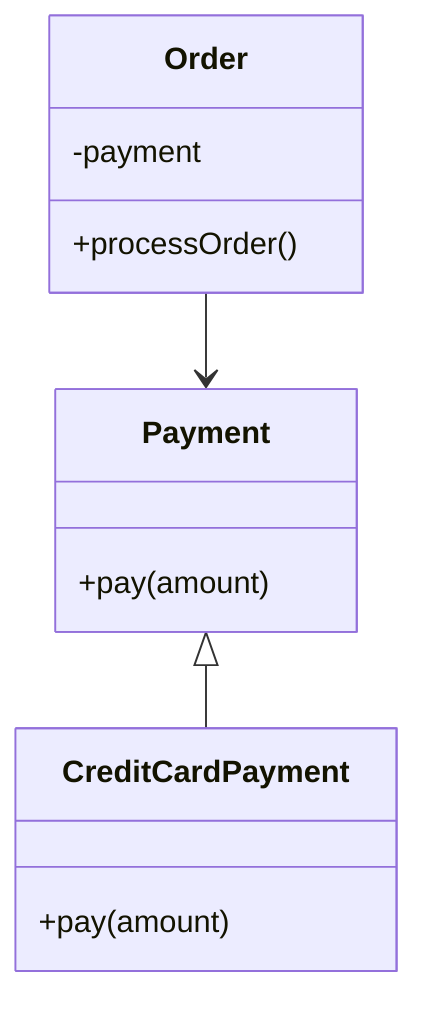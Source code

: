 classDiagram
    class Payment {
        +pay(amount)
    }

    class CreditCardPayment {
        +pay(amount)
    }

    class Order {
        -payment
        +processOrder()
    }

    Payment <|-- CreditCardPayment
    Order --> Payment